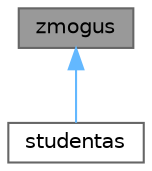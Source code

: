 digraph "zmogus"
{
 // LATEX_PDF_SIZE
  bgcolor="transparent";
  edge [fontname=Helvetica,fontsize=10,labelfontname=Helvetica,labelfontsize=10];
  node [fontname=Helvetica,fontsize=10,shape=box,height=0.2,width=0.4];
  Node1 [id="Node000001",label="zmogus",height=0.2,width=0.4,color="gray40", fillcolor="grey60", style="filled", fontcolor="black",tooltip="Abstrakti klasė, kuri yra studento klasės bazinė klasė."];
  Node1 -> Node2 [id="edge1_Node000001_Node000002",dir="back",color="steelblue1",style="solid",tooltip=" "];
  Node2 [id="Node000002",label="studentas",height=0.2,width=0.4,color="gray40", fillcolor="white", style="filled",URL="$classstudentas.html",tooltip="Klasė, atvaizduojanti studentą, išvestinė iš žmogaus klasės."];
}
